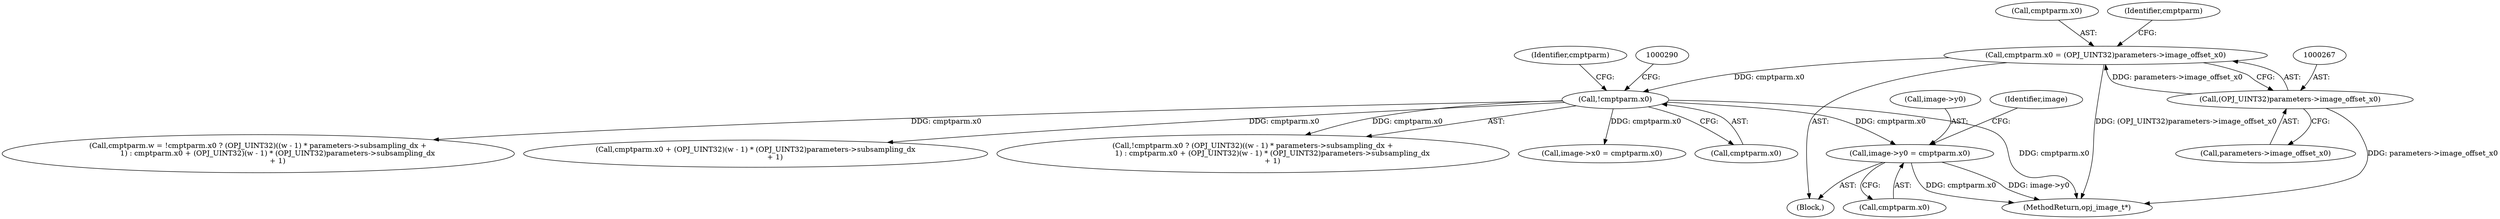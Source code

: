 digraph "0_openjpeg_e5285319229a5d77bf316bb0d3a6cbd3cb8666d9@pointer" {
"1000481" [label="(Call,image->y0 = cmptparm.x0)"];
"1000285" [label="(Call,!cmptparm.x0)"];
"1000262" [label="(Call,cmptparm.x0 = (OPJ_UINT32)parameters->image_offset_x0)"];
"1000266" [label="(Call,(OPJ_UINT32)parameters->image_offset_x0)"];
"1000280" [label="(Call,cmptparm.w = !cmptparm.x0 ? (OPJ_UINT32)((w - 1) * parameters->subsampling_dx +\n                 1) : cmptparm.x0 + (OPJ_UINT32)(w - 1) * (OPJ_UINT32)parameters->subsampling_dx\n                 + 1)"];
"1000108" [label="(Block,)"];
"1000262" [label="(Call,cmptparm.x0 = (OPJ_UINT32)parameters->image_offset_x0)"];
"1000300" [label="(Call,cmptparm.x0 + (OPJ_UINT32)(w - 1) * (OPJ_UINT32)parameters->subsampling_dx\n                 + 1)"];
"1000490" [label="(Identifier,image)"];
"1000266" [label="(Call,(OPJ_UINT32)parameters->image_offset_x0)"];
"1000286" [label="(Call,cmptparm.x0)"];
"1000263" [label="(Call,cmptparm.x0)"];
"1000285" [label="(Call,!cmptparm.x0)"];
"1000273" [label="(Identifier,cmptparm)"];
"1000302" [label="(Identifier,cmptparm)"];
"1000268" [label="(Call,parameters->image_offset_x0)"];
"1000665" [label="(MethodReturn,opj_image_t*)"];
"1000474" [label="(Call,image->x0 = cmptparm.x0)"];
"1000481" [label="(Call,image->y0 = cmptparm.x0)"];
"1000482" [label="(Call,image->y0)"];
"1000284" [label="(Call,!cmptparm.x0 ? (OPJ_UINT32)((w - 1) * parameters->subsampling_dx +\n                 1) : cmptparm.x0 + (OPJ_UINT32)(w - 1) * (OPJ_UINT32)parameters->subsampling_dx\n                 + 1)"];
"1000485" [label="(Call,cmptparm.x0)"];
"1000481" -> "1000108"  [label="AST: "];
"1000481" -> "1000485"  [label="CFG: "];
"1000482" -> "1000481"  [label="AST: "];
"1000485" -> "1000481"  [label="AST: "];
"1000490" -> "1000481"  [label="CFG: "];
"1000481" -> "1000665"  [label="DDG: cmptparm.x0"];
"1000481" -> "1000665"  [label="DDG: image->y0"];
"1000285" -> "1000481"  [label="DDG: cmptparm.x0"];
"1000285" -> "1000284"  [label="AST: "];
"1000285" -> "1000286"  [label="CFG: "];
"1000286" -> "1000285"  [label="AST: "];
"1000290" -> "1000285"  [label="CFG: "];
"1000302" -> "1000285"  [label="CFG: "];
"1000285" -> "1000665"  [label="DDG: cmptparm.x0"];
"1000285" -> "1000280"  [label="DDG: cmptparm.x0"];
"1000262" -> "1000285"  [label="DDG: cmptparm.x0"];
"1000285" -> "1000284"  [label="DDG: cmptparm.x0"];
"1000285" -> "1000300"  [label="DDG: cmptparm.x0"];
"1000285" -> "1000474"  [label="DDG: cmptparm.x0"];
"1000262" -> "1000108"  [label="AST: "];
"1000262" -> "1000266"  [label="CFG: "];
"1000263" -> "1000262"  [label="AST: "];
"1000266" -> "1000262"  [label="AST: "];
"1000273" -> "1000262"  [label="CFG: "];
"1000262" -> "1000665"  [label="DDG: (OPJ_UINT32)parameters->image_offset_x0"];
"1000266" -> "1000262"  [label="DDG: parameters->image_offset_x0"];
"1000266" -> "1000268"  [label="CFG: "];
"1000267" -> "1000266"  [label="AST: "];
"1000268" -> "1000266"  [label="AST: "];
"1000266" -> "1000665"  [label="DDG: parameters->image_offset_x0"];
}
